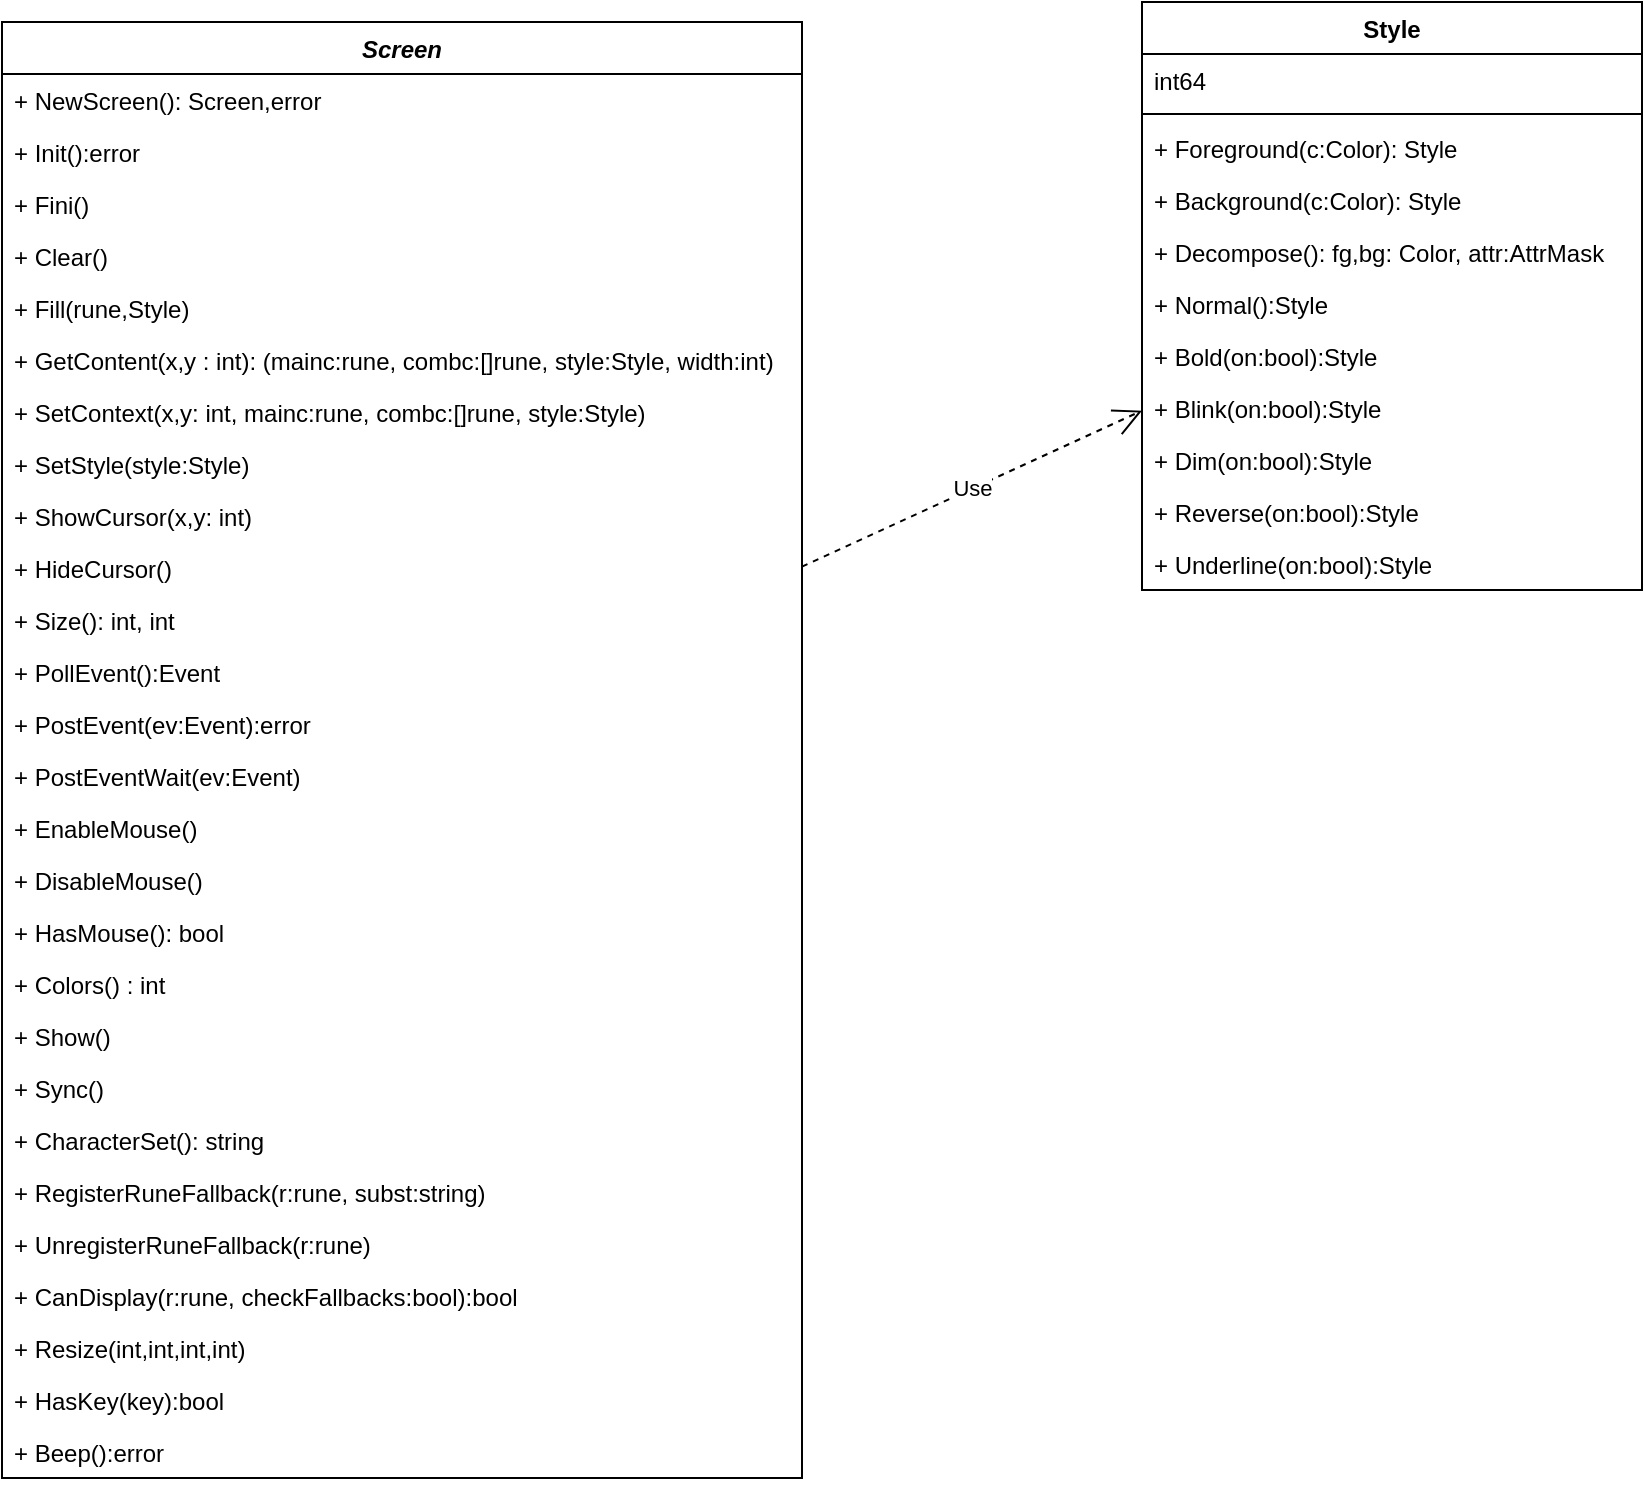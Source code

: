 <mxfile version="12.6.5" type="device"><diagram id="C5RBs43oDa-KdzZeNtuy" name="class"><mxGraphModel dx="494" dy="597" grid="1" gridSize="10" guides="1" tooltips="1" connect="1" arrows="1" fold="1" page="1" pageScale="1" pageWidth="827" pageHeight="1169" math="0" shadow="0"><root><mxCell id="WIyWlLk6GJQsqaUBKTNV-0"/><mxCell id="WIyWlLk6GJQsqaUBKTNV-1" parent="WIyWlLk6GJQsqaUBKTNV-0"/><mxCell id="Vh5zYeEqqJdyDtX7NODj-0" value="Screen" style="swimlane;fontStyle=3;align=center;verticalAlign=top;childLayout=stackLayout;horizontal=1;startSize=26;horizontalStack=0;resizeParent=1;resizeParentMax=0;resizeLast=0;collapsible=1;marginBottom=0;" vertex="1" parent="WIyWlLk6GJQsqaUBKTNV-1"><mxGeometry x="70" y="70" width="400" height="728" as="geometry"/></mxCell><mxCell id="Vh5zYeEqqJdyDtX7NODj-1" value="+ NewScreen(): Screen,error" style="text;strokeColor=none;fillColor=none;align=left;verticalAlign=top;spacingLeft=4;spacingRight=4;overflow=hidden;rotatable=0;points=[[0,0.5],[1,0.5]];portConstraint=eastwest;" vertex="1" parent="Vh5zYeEqqJdyDtX7NODj-0"><mxGeometry y="26" width="400" height="26" as="geometry"/></mxCell><mxCell id="Vh5zYeEqqJdyDtX7NODj-3" value="+ Init():error" style="text;strokeColor=none;fillColor=none;align=left;verticalAlign=top;spacingLeft=4;spacingRight=4;overflow=hidden;rotatable=0;points=[[0,0.5],[1,0.5]];portConstraint=eastwest;" vertex="1" parent="Vh5zYeEqqJdyDtX7NODj-0"><mxGeometry y="52" width="400" height="26" as="geometry"/></mxCell><mxCell id="Vh5zYeEqqJdyDtX7NODj-6" value="+ Fini()" style="text;strokeColor=none;fillColor=none;align=left;verticalAlign=top;spacingLeft=4;spacingRight=4;overflow=hidden;rotatable=0;points=[[0,0.5],[1,0.5]];portConstraint=eastwest;" vertex="1" parent="Vh5zYeEqqJdyDtX7NODj-0"><mxGeometry y="78" width="400" height="26" as="geometry"/></mxCell><mxCell id="Vh5zYeEqqJdyDtX7NODj-7" value="+ Clear()" style="text;strokeColor=none;fillColor=none;align=left;verticalAlign=top;spacingLeft=4;spacingRight=4;overflow=hidden;rotatable=0;points=[[0,0.5],[1,0.5]];portConstraint=eastwest;" vertex="1" parent="Vh5zYeEqqJdyDtX7NODj-0"><mxGeometry y="104" width="400" height="26" as="geometry"/></mxCell><mxCell id="Vh5zYeEqqJdyDtX7NODj-8" value="+ Fill(rune,Style)" style="text;strokeColor=none;fillColor=none;align=left;verticalAlign=top;spacingLeft=4;spacingRight=4;overflow=hidden;rotatable=0;points=[[0,0.5],[1,0.5]];portConstraint=eastwest;" vertex="1" parent="Vh5zYeEqqJdyDtX7NODj-0"><mxGeometry y="130" width="400" height="26" as="geometry"/></mxCell><mxCell id="Vh5zYeEqqJdyDtX7NODj-9" value="+ GetContent(x,y : int): (mainc:rune, combc:[]rune, style:Style, width:int)" style="text;strokeColor=none;fillColor=none;align=left;verticalAlign=top;spacingLeft=4;spacingRight=4;overflow=hidden;rotatable=0;points=[[0,0.5],[1,0.5]];portConstraint=eastwest;" vertex="1" parent="Vh5zYeEqqJdyDtX7NODj-0"><mxGeometry y="156" width="400" height="26" as="geometry"/></mxCell><mxCell id="Vh5zYeEqqJdyDtX7NODj-10" value="+ SetContext(x,y: int, mainc:rune, combc:[]rune, style:Style)" style="text;strokeColor=none;fillColor=none;align=left;verticalAlign=top;spacingLeft=4;spacingRight=4;overflow=hidden;rotatable=0;points=[[0,0.5],[1,0.5]];portConstraint=eastwest;" vertex="1" parent="Vh5zYeEqqJdyDtX7NODj-0"><mxGeometry y="182" width="400" height="26" as="geometry"/></mxCell><mxCell id="Vh5zYeEqqJdyDtX7NODj-19" value="+ SetStyle(style:Style)" style="text;strokeColor=none;fillColor=none;align=left;verticalAlign=top;spacingLeft=4;spacingRight=4;overflow=hidden;rotatable=0;points=[[0,0.5],[1,0.5]];portConstraint=eastwest;" vertex="1" parent="Vh5zYeEqqJdyDtX7NODj-0"><mxGeometry y="208" width="400" height="26" as="geometry"/></mxCell><mxCell id="Vh5zYeEqqJdyDtX7NODj-20" value="+ ShowCursor(x,y: int)" style="text;strokeColor=none;fillColor=none;align=left;verticalAlign=top;spacingLeft=4;spacingRight=4;overflow=hidden;rotatable=0;points=[[0,0.5],[1,0.5]];portConstraint=eastwest;" vertex="1" parent="Vh5zYeEqqJdyDtX7NODj-0"><mxGeometry y="234" width="400" height="26" as="geometry"/></mxCell><mxCell id="Vh5zYeEqqJdyDtX7NODj-21" value="+ HideCursor()" style="text;strokeColor=none;fillColor=none;align=left;verticalAlign=top;spacingLeft=4;spacingRight=4;overflow=hidden;rotatable=0;points=[[0,0.5],[1,0.5]];portConstraint=eastwest;" vertex="1" parent="Vh5zYeEqqJdyDtX7NODj-0"><mxGeometry y="260" width="400" height="26" as="geometry"/></mxCell><mxCell id="Vh5zYeEqqJdyDtX7NODj-22" value="+ Size(): int, int" style="text;strokeColor=none;fillColor=none;align=left;verticalAlign=top;spacingLeft=4;spacingRight=4;overflow=hidden;rotatable=0;points=[[0,0.5],[1,0.5]];portConstraint=eastwest;" vertex="1" parent="Vh5zYeEqqJdyDtX7NODj-0"><mxGeometry y="286" width="400" height="26" as="geometry"/></mxCell><mxCell id="Vh5zYeEqqJdyDtX7NODj-23" value="+ PollEvent():Event" style="text;strokeColor=none;fillColor=none;align=left;verticalAlign=top;spacingLeft=4;spacingRight=4;overflow=hidden;rotatable=0;points=[[0,0.5],[1,0.5]];portConstraint=eastwest;" vertex="1" parent="Vh5zYeEqqJdyDtX7NODj-0"><mxGeometry y="312" width="400" height="26" as="geometry"/></mxCell><mxCell id="Vh5zYeEqqJdyDtX7NODj-24" value="+ PostEvent(ev:Event):error" style="text;strokeColor=none;fillColor=none;align=left;verticalAlign=top;spacingLeft=4;spacingRight=4;overflow=hidden;rotatable=0;points=[[0,0.5],[1,0.5]];portConstraint=eastwest;" vertex="1" parent="Vh5zYeEqqJdyDtX7NODj-0"><mxGeometry y="338" width="400" height="26" as="geometry"/></mxCell><mxCell id="Vh5zYeEqqJdyDtX7NODj-25" value="+ PostEventWait(ev:Event)" style="text;strokeColor=none;fillColor=none;align=left;verticalAlign=top;spacingLeft=4;spacingRight=4;overflow=hidden;rotatable=0;points=[[0,0.5],[1,0.5]];portConstraint=eastwest;" vertex="1" parent="Vh5zYeEqqJdyDtX7NODj-0"><mxGeometry y="364" width="400" height="26" as="geometry"/></mxCell><mxCell id="Vh5zYeEqqJdyDtX7NODj-26" value="+ EnableMouse()" style="text;strokeColor=none;fillColor=none;align=left;verticalAlign=top;spacingLeft=4;spacingRight=4;overflow=hidden;rotatable=0;points=[[0,0.5],[1,0.5]];portConstraint=eastwest;" vertex="1" parent="Vh5zYeEqqJdyDtX7NODj-0"><mxGeometry y="390" width="400" height="26" as="geometry"/></mxCell><mxCell id="Vh5zYeEqqJdyDtX7NODj-27" value="+ DisableMouse()" style="text;strokeColor=none;fillColor=none;align=left;verticalAlign=top;spacingLeft=4;spacingRight=4;overflow=hidden;rotatable=0;points=[[0,0.5],[1,0.5]];portConstraint=eastwest;" vertex="1" parent="Vh5zYeEqqJdyDtX7NODj-0"><mxGeometry y="416" width="400" height="26" as="geometry"/></mxCell><mxCell id="Vh5zYeEqqJdyDtX7NODj-28" value="+ HasMouse(): bool" style="text;strokeColor=none;fillColor=none;align=left;verticalAlign=top;spacingLeft=4;spacingRight=4;overflow=hidden;rotatable=0;points=[[0,0.5],[1,0.5]];portConstraint=eastwest;" vertex="1" parent="Vh5zYeEqqJdyDtX7NODj-0"><mxGeometry y="442" width="400" height="26" as="geometry"/></mxCell><mxCell id="Vh5zYeEqqJdyDtX7NODj-29" value="+ Colors() : int" style="text;strokeColor=none;fillColor=none;align=left;verticalAlign=top;spacingLeft=4;spacingRight=4;overflow=hidden;rotatable=0;points=[[0,0.5],[1,0.5]];portConstraint=eastwest;" vertex="1" parent="Vh5zYeEqqJdyDtX7NODj-0"><mxGeometry y="468" width="400" height="26" as="geometry"/></mxCell><mxCell id="Vh5zYeEqqJdyDtX7NODj-30" value="+ Show()" style="text;strokeColor=none;fillColor=none;align=left;verticalAlign=top;spacingLeft=4;spacingRight=4;overflow=hidden;rotatable=0;points=[[0,0.5],[1,0.5]];portConstraint=eastwest;" vertex="1" parent="Vh5zYeEqqJdyDtX7NODj-0"><mxGeometry y="494" width="400" height="26" as="geometry"/></mxCell><mxCell id="Vh5zYeEqqJdyDtX7NODj-31" value="+ Sync()" style="text;strokeColor=none;fillColor=none;align=left;verticalAlign=top;spacingLeft=4;spacingRight=4;overflow=hidden;rotatable=0;points=[[0,0.5],[1,0.5]];portConstraint=eastwest;" vertex="1" parent="Vh5zYeEqqJdyDtX7NODj-0"><mxGeometry y="520" width="400" height="26" as="geometry"/></mxCell><mxCell id="Vh5zYeEqqJdyDtX7NODj-32" value="+ CharacterSet(): string" style="text;strokeColor=none;fillColor=none;align=left;verticalAlign=top;spacingLeft=4;spacingRight=4;overflow=hidden;rotatable=0;points=[[0,0.5],[1,0.5]];portConstraint=eastwest;" vertex="1" parent="Vh5zYeEqqJdyDtX7NODj-0"><mxGeometry y="546" width="400" height="26" as="geometry"/></mxCell><mxCell id="Vh5zYeEqqJdyDtX7NODj-33" value="+ RegisterRuneFallback(r:rune, subst:string)" style="text;strokeColor=none;fillColor=none;align=left;verticalAlign=top;spacingLeft=4;spacingRight=4;overflow=hidden;rotatable=0;points=[[0,0.5],[1,0.5]];portConstraint=eastwest;" vertex="1" parent="Vh5zYeEqqJdyDtX7NODj-0"><mxGeometry y="572" width="400" height="26" as="geometry"/></mxCell><mxCell id="Vh5zYeEqqJdyDtX7NODj-34" value="+ UnregisterRuneFallback(r:rune)" style="text;strokeColor=none;fillColor=none;align=left;verticalAlign=top;spacingLeft=4;spacingRight=4;overflow=hidden;rotatable=0;points=[[0,0.5],[1,0.5]];portConstraint=eastwest;" vertex="1" parent="Vh5zYeEqqJdyDtX7NODj-0"><mxGeometry y="598" width="400" height="26" as="geometry"/></mxCell><mxCell id="Vh5zYeEqqJdyDtX7NODj-35" value="+ CanDisplay(r:rune, checkFallbacks:bool):bool" style="text;strokeColor=none;fillColor=none;align=left;verticalAlign=top;spacingLeft=4;spacingRight=4;overflow=hidden;rotatable=0;points=[[0,0.5],[1,0.5]];portConstraint=eastwest;" vertex="1" parent="Vh5zYeEqqJdyDtX7NODj-0"><mxGeometry y="624" width="400" height="26" as="geometry"/></mxCell><mxCell id="Vh5zYeEqqJdyDtX7NODj-36" value="+ Resize(int,int,int,int)" style="text;strokeColor=none;fillColor=none;align=left;verticalAlign=top;spacingLeft=4;spacingRight=4;overflow=hidden;rotatable=0;points=[[0,0.5],[1,0.5]];portConstraint=eastwest;" vertex="1" parent="Vh5zYeEqqJdyDtX7NODj-0"><mxGeometry y="650" width="400" height="26" as="geometry"/></mxCell><mxCell id="Vh5zYeEqqJdyDtX7NODj-37" value="+ HasKey(key):bool" style="text;strokeColor=none;fillColor=none;align=left;verticalAlign=top;spacingLeft=4;spacingRight=4;overflow=hidden;rotatable=0;points=[[0,0.5],[1,0.5]];portConstraint=eastwest;" vertex="1" parent="Vh5zYeEqqJdyDtX7NODj-0"><mxGeometry y="676" width="400" height="26" as="geometry"/></mxCell><mxCell id="Vh5zYeEqqJdyDtX7NODj-38" value="+ Beep():error" style="text;strokeColor=none;fillColor=none;align=left;verticalAlign=top;spacingLeft=4;spacingRight=4;overflow=hidden;rotatable=0;points=[[0,0.5],[1,0.5]];portConstraint=eastwest;" vertex="1" parent="Vh5zYeEqqJdyDtX7NODj-0"><mxGeometry y="702" width="400" height="26" as="geometry"/></mxCell><mxCell id="Vh5zYeEqqJdyDtX7NODj-39" value="Style" style="swimlane;fontStyle=1;align=center;verticalAlign=top;childLayout=stackLayout;horizontal=1;startSize=26;horizontalStack=0;resizeParent=1;resizeParentMax=0;resizeLast=0;collapsible=1;marginBottom=0;" vertex="1" parent="WIyWlLk6GJQsqaUBKTNV-1"><mxGeometry x="640" y="60" width="250" height="294" as="geometry"/></mxCell><mxCell id="Vh5zYeEqqJdyDtX7NODj-40" value="int64" style="text;strokeColor=none;fillColor=none;align=left;verticalAlign=top;spacingLeft=4;spacingRight=4;overflow=hidden;rotatable=0;points=[[0,0.5],[1,0.5]];portConstraint=eastwest;" vertex="1" parent="Vh5zYeEqqJdyDtX7NODj-39"><mxGeometry y="26" width="250" height="26" as="geometry"/></mxCell><mxCell id="Vh5zYeEqqJdyDtX7NODj-41" value="" style="line;strokeWidth=1;fillColor=none;align=left;verticalAlign=middle;spacingTop=-1;spacingLeft=3;spacingRight=3;rotatable=0;labelPosition=right;points=[];portConstraint=eastwest;" vertex="1" parent="Vh5zYeEqqJdyDtX7NODj-39"><mxGeometry y="52" width="250" height="8" as="geometry"/></mxCell><mxCell id="Vh5zYeEqqJdyDtX7NODj-42" value="+ Foreground(c:Color): Style" style="text;strokeColor=none;fillColor=none;align=left;verticalAlign=top;spacingLeft=4;spacingRight=4;overflow=hidden;rotatable=0;points=[[0,0.5],[1,0.5]];portConstraint=eastwest;" vertex="1" parent="Vh5zYeEqqJdyDtX7NODj-39"><mxGeometry y="60" width="250" height="26" as="geometry"/></mxCell><mxCell id="Vh5zYeEqqJdyDtX7NODj-43" value="+ Background(c:Color): Style" style="text;strokeColor=none;fillColor=none;align=left;verticalAlign=top;spacingLeft=4;spacingRight=4;overflow=hidden;rotatable=0;points=[[0,0.5],[1,0.5]];portConstraint=eastwest;" vertex="1" parent="Vh5zYeEqqJdyDtX7NODj-39"><mxGeometry y="86" width="250" height="26" as="geometry"/></mxCell><mxCell id="Vh5zYeEqqJdyDtX7NODj-44" value="+ Decompose(): fg,bg: Color, attr:AttrMask" style="text;strokeColor=none;fillColor=none;align=left;verticalAlign=top;spacingLeft=4;spacingRight=4;overflow=hidden;rotatable=0;points=[[0,0.5],[1,0.5]];portConstraint=eastwest;" vertex="1" parent="Vh5zYeEqqJdyDtX7NODj-39"><mxGeometry y="112" width="250" height="26" as="geometry"/></mxCell><mxCell id="Vh5zYeEqqJdyDtX7NODj-45" value="+ Normal():Style" style="text;strokeColor=none;fillColor=none;align=left;verticalAlign=top;spacingLeft=4;spacingRight=4;overflow=hidden;rotatable=0;points=[[0,0.5],[1,0.5]];portConstraint=eastwest;" vertex="1" parent="Vh5zYeEqqJdyDtX7NODj-39"><mxGeometry y="138" width="250" height="26" as="geometry"/></mxCell><mxCell id="Vh5zYeEqqJdyDtX7NODj-46" value="+ Bold(on:bool):Style" style="text;strokeColor=none;fillColor=none;align=left;verticalAlign=top;spacingLeft=4;spacingRight=4;overflow=hidden;rotatable=0;points=[[0,0.5],[1,0.5]];portConstraint=eastwest;" vertex="1" parent="Vh5zYeEqqJdyDtX7NODj-39"><mxGeometry y="164" width="250" height="26" as="geometry"/></mxCell><mxCell id="Vh5zYeEqqJdyDtX7NODj-47" value="+ Blink(on:bool):Style" style="text;strokeColor=none;fillColor=none;align=left;verticalAlign=top;spacingLeft=4;spacingRight=4;overflow=hidden;rotatable=0;points=[[0,0.5],[1,0.5]];portConstraint=eastwest;" vertex="1" parent="Vh5zYeEqqJdyDtX7NODj-39"><mxGeometry y="190" width="250" height="26" as="geometry"/></mxCell><mxCell id="Vh5zYeEqqJdyDtX7NODj-48" value="+ Dim(on:bool):Style" style="text;strokeColor=none;fillColor=none;align=left;verticalAlign=top;spacingLeft=4;spacingRight=4;overflow=hidden;rotatable=0;points=[[0,0.5],[1,0.5]];portConstraint=eastwest;" vertex="1" parent="Vh5zYeEqqJdyDtX7NODj-39"><mxGeometry y="216" width="250" height="26" as="geometry"/></mxCell><mxCell id="Vh5zYeEqqJdyDtX7NODj-49" value="+ Reverse(on:bool):Style" style="text;strokeColor=none;fillColor=none;align=left;verticalAlign=top;spacingLeft=4;spacingRight=4;overflow=hidden;rotatable=0;points=[[0,0.5],[1,0.5]];portConstraint=eastwest;" vertex="1" parent="Vh5zYeEqqJdyDtX7NODj-39"><mxGeometry y="242" width="250" height="26" as="geometry"/></mxCell><mxCell id="Vh5zYeEqqJdyDtX7NODj-50" value="+ Underline(on:bool):Style" style="text;strokeColor=none;fillColor=none;align=left;verticalAlign=top;spacingLeft=4;spacingRight=4;overflow=hidden;rotatable=0;points=[[0,0.5],[1,0.5]];portConstraint=eastwest;" vertex="1" parent="Vh5zYeEqqJdyDtX7NODj-39"><mxGeometry y="268" width="250" height="26" as="geometry"/></mxCell><mxCell id="Vh5zYeEqqJdyDtX7NODj-51" value="Use" style="endArrow=open;endSize=12;dashed=1;html=1;" edge="1" parent="WIyWlLk6GJQsqaUBKTNV-1" source="Vh5zYeEqqJdyDtX7NODj-0" target="Vh5zYeEqqJdyDtX7NODj-39"><mxGeometry width="160" relative="1" as="geometry"><mxPoint x="510" y="260" as="sourcePoint"/><mxPoint x="670" y="260" as="targetPoint"/></mxGeometry></mxCell></root></mxGraphModel></diagram></mxfile>
